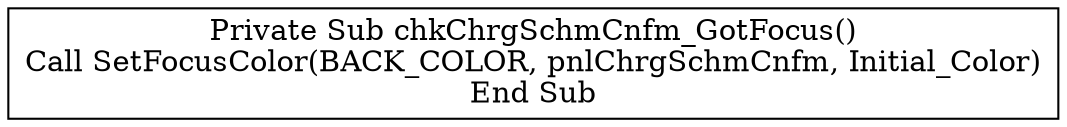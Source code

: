 digraph G{
Node_1 [ label ="Private Sub chkChrgSchmCnfm_GotFocus()\nCall SetFocusColor(BACK_COLOR, pnlChrgSchmCnfm, Initial_Color)\nEnd Sub",shape="box"];
}

